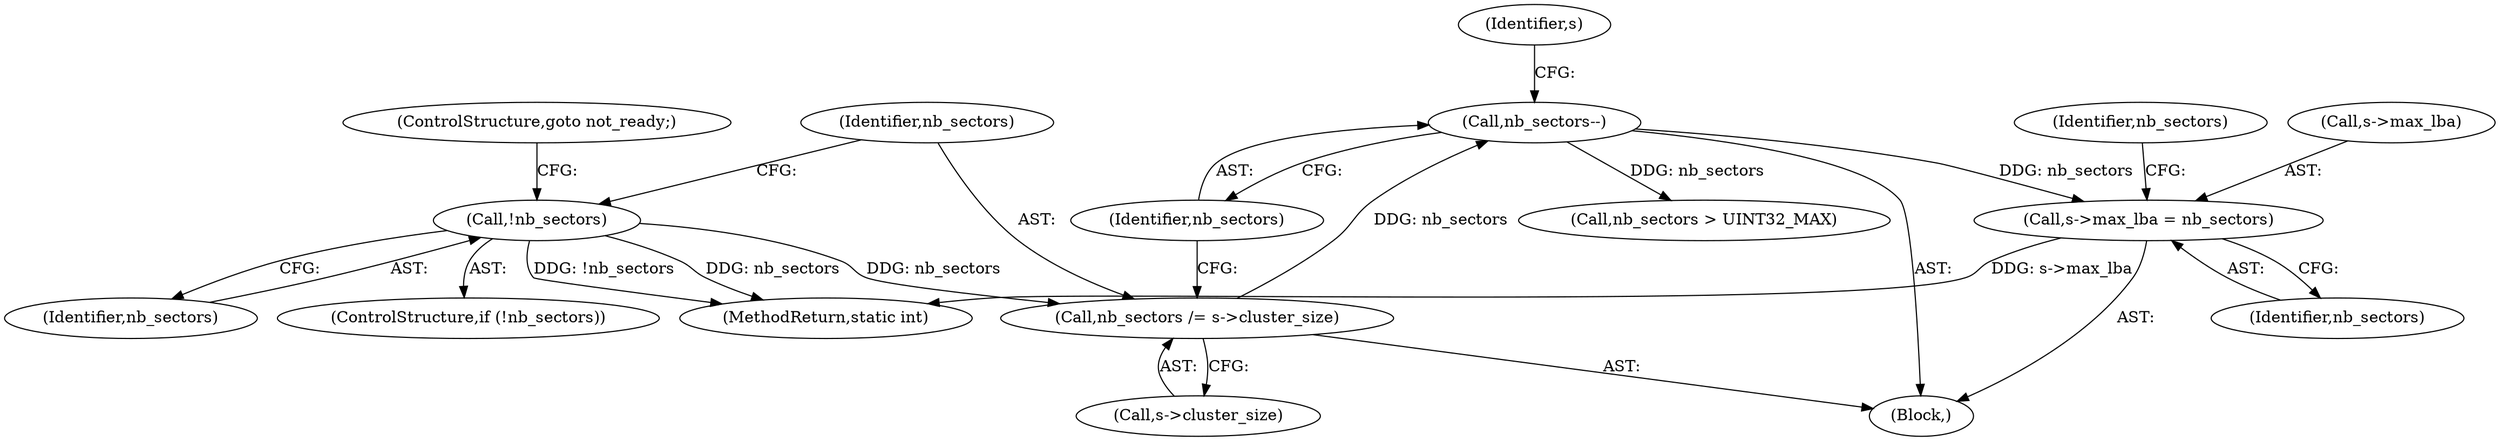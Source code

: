 digraph "0_qemu_7285477ab11831b1cf56e45878a89170dd06d9b9@pointer" {
"1000358" [label="(Call,s->max_lba = nb_sectors)"];
"1000356" [label="(Call,nb_sectors--)"];
"1000351" [label="(Call,nb_sectors /= s->cluster_size)"];
"1000348" [label="(Call,!nb_sectors)"];
"1000364" [label="(Call,nb_sectors > UINT32_MAX)"];
"1000350" [label="(ControlStructure,goto not_ready;)"];
"1000194" [label="(Block,)"];
"1000365" [label="(Identifier,nb_sectors)"];
"1000360" [label="(Identifier,s)"];
"1000359" [label="(Call,s->max_lba)"];
"1000682" [label="(MethodReturn,static int)"];
"1000351" [label="(Call,nb_sectors /= s->cluster_size)"];
"1000356" [label="(Call,nb_sectors--)"];
"1000358" [label="(Call,s->max_lba = nb_sectors)"];
"1000357" [label="(Identifier,nb_sectors)"];
"1000353" [label="(Call,s->cluster_size)"];
"1000348" [label="(Call,!nb_sectors)"];
"1000352" [label="(Identifier,nb_sectors)"];
"1000347" [label="(ControlStructure,if (!nb_sectors))"];
"1000362" [label="(Identifier,nb_sectors)"];
"1000349" [label="(Identifier,nb_sectors)"];
"1000358" -> "1000194"  [label="AST: "];
"1000358" -> "1000362"  [label="CFG: "];
"1000359" -> "1000358"  [label="AST: "];
"1000362" -> "1000358"  [label="AST: "];
"1000365" -> "1000358"  [label="CFG: "];
"1000358" -> "1000682"  [label="DDG: s->max_lba"];
"1000356" -> "1000358"  [label="DDG: nb_sectors"];
"1000356" -> "1000194"  [label="AST: "];
"1000356" -> "1000357"  [label="CFG: "];
"1000357" -> "1000356"  [label="AST: "];
"1000360" -> "1000356"  [label="CFG: "];
"1000351" -> "1000356"  [label="DDG: nb_sectors"];
"1000356" -> "1000364"  [label="DDG: nb_sectors"];
"1000351" -> "1000194"  [label="AST: "];
"1000351" -> "1000353"  [label="CFG: "];
"1000352" -> "1000351"  [label="AST: "];
"1000353" -> "1000351"  [label="AST: "];
"1000357" -> "1000351"  [label="CFG: "];
"1000348" -> "1000351"  [label="DDG: nb_sectors"];
"1000348" -> "1000347"  [label="AST: "];
"1000348" -> "1000349"  [label="CFG: "];
"1000349" -> "1000348"  [label="AST: "];
"1000350" -> "1000348"  [label="CFG: "];
"1000352" -> "1000348"  [label="CFG: "];
"1000348" -> "1000682"  [label="DDG: nb_sectors"];
"1000348" -> "1000682"  [label="DDG: !nb_sectors"];
}
